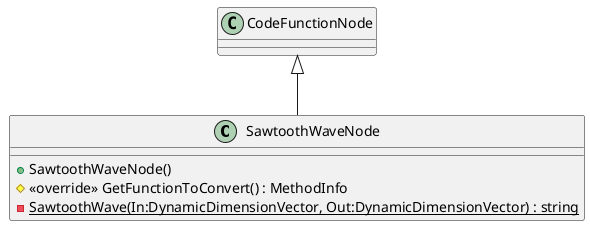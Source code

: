 @startuml
class SawtoothWaveNode {
    + SawtoothWaveNode()
    # <<override>> GetFunctionToConvert() : MethodInfo
    {static} - SawtoothWave(In:DynamicDimensionVector, Out:DynamicDimensionVector) : string
}
CodeFunctionNode <|-- SawtoothWaveNode
@enduml
